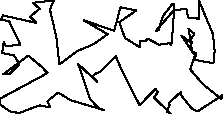 unitsize(0.001cm);
// 25887.8
draw((3477,949)--(3803,886));
draw((3803,886)--(3825,1101));
draw((3825,1101)--(3796,1401));
draw((3796,1401)--(3702,1624));
draw((3702,1624)--(3646,1758));
draw((3646,1758)--(3548,1999));
draw((3548,1999)--(3551,1673));
draw((3551,1673)--(3359,1693));
draw((3359,1693)--(3326,1846));
draw((3326,1846)--(3105,1823));
draw((3105,1823)--(2790,1457));
draw((2790,1457)--(2835,1472));
draw((2835,1472)--(2916,1724));
draw((2916,1724)--(3083,1938));
draw((3083,1938)--(3104,1931));
draw((3104,1931)--(3098,1594));
draw((3098,1594)--(3061,1211));
draw((3061,1211)--(3029,1242));
draw((3029,1242)--(2849,1214));
draw((2849,1214)--(2643,1320));
draw((2643,1320)--(2609,1286));
draw((2609,1286)--(2502,1274));
draw((2502,1274)--(2503,1172));
draw((2503,1172)--(2243,1332));
draw((2243,1332)--(2143,1611));
draw((2143,1611)--(2445,1820));
draw((2445,1820)--(2164,1874));
draw((2164,1874)--(2053,1461));
draw((2053,1461)--(1513,1646));
draw((1513,1646)--(1937,1400));
draw((1937,1400)--(1689,1223));
draw((1689,1223)--(1398,1100));
draw((1398,1100)--(1086,868));
draw((1086,868)--(1034,1344));
draw((1034,1344)--(958,1670));
draw((958,1670)--(920,1835));
draw((920,1835)--(989,1997));
draw((989,1997)--(618,1953));
draw((618,1953)--(739,1850));
draw((739,1850)--(571,1711));
draw((571,1711)--(678,1599));
draw((678,1599)--(91,1732));
draw((91,1732)--(53,1657));
draw((53,1657)--(198,1632));
draw((198,1632)--(397,1217));
draw((397,1217)--(144,1185));
draw((144,1185)--(106,1267));
draw((106,1267)--(78,1066));
draw((78,1066)--(285,1029));
draw((285,1029)--(382,872));
draw((382,872)--(201,693));
draw((201,693)--(96,691));
draw((96,691)--(538,1023));
draw((538,1023)--(765,833));
draw((765,833)--(878,715));
draw((878,715)--(48,267));
draw((48,267)--(48,154));
draw((48,154)--(217,38));
draw((217,38)--(374,9));
draw((374,9)--(640,110));
draw((640,110)--(741,146));
draw((741,146)--(923,108));
draw((923,108)--(876,220));
draw((876,220)--(1067,371));
draw((1067,371)--(1280,237));
draw((1280,237)--(1878,59));
draw((1878,59)--(1782,93));
draw((1782,93)--(1628,253));
draw((1628,253)--(1419,872));
draw((1419,872)--(1754,559));
draw((1754,559)--(1668,658));
draw((1668,658)--(1741,712));
draw((1741,712)--(1806,733));
draw((1806,733)--(2081,1011));
draw((2081,1011)--(2186,766));
draw((2186,766)--(2502,146));
draw((2502,146)--(2779,435));
draw((2779,435)--(2823,376));
draw((2823,376)--(2753,283));
draw((2753,283)--(3048,1));
draw((3048,1)--(2977,39));
draw((2977,39)--(3035,152));
draw((3035,152)--(3019,189));
draw((3019,189)--(3230,380));
draw((3230,380)--(3232,324));
draw((3232,324)--(3431,78));
draw((3431,78)--(3527,41));
draw((3527,41)--(3972,329));
draw((3972,329)--(3941,258));
draw((3941,258)--(3613,523));
draw((3613,523)--(3393,782));
draw((3393,782)--(3479,1023));
draw((3479,1023)--(3239,1376));
draw((3239,1376)--(3423,1241));
draw((3423,1241)--(3404,1307));
draw((3404,1307)--(3468,1404));
draw((3468,1404)--(3364,1498));
draw((3364,1498)--(3430,1088));
draw((3430,1088)--(3502,1067));
draw((3502,1067)--(3477,949));
